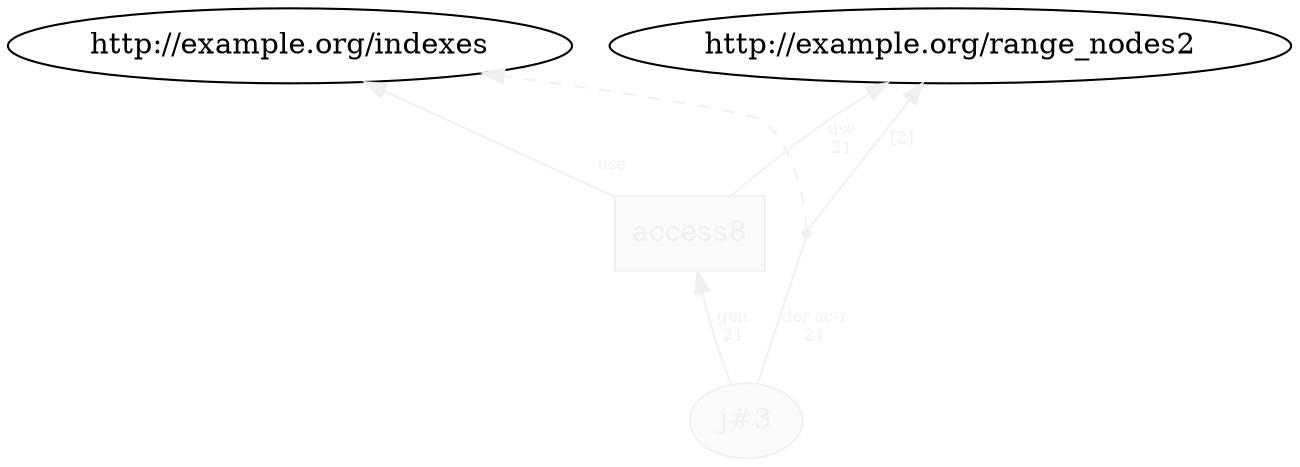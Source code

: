 digraph "PROV" { size="16,12"; rankdir="BT";
"http://example.org/j#3" [fillcolor="#FAFAFA",color="#F0F0F0",style="filled",fontcolor="#F0F0F0",label="j#3",URL="http://example.org/j#3"]
"http://example.org/access8" [fillcolor="#FAFAFA",color="#F0F0F0",shape="polygon",sides="4",style="filled",fontcolor="#F0F0F0",label="access8",URL="http://example.org/access8"]
"bn0" [shape="point",label="",fontcolor="#F0F0F0",color="#F0F0F0"]
"http://example.org/j#3" -> "bn0" [fontsize="8",distance="1.5",angle="60.0",rotation="20",label="der ac-r
21",arrowhead="none",fontcolor="#F0F0F0",color="#F0F0F0"]
"bn0" -> "http://example.org/indexes" [style="dashed",fontcolor="#F0F0F0",color="#F0F0F0"]
"bn0" -> "http://example.org/range_nodes2" [fontsize="8",distance="1.5",angle="60.0",rotation="20",label="[2]",fontcolor="#F0F0F0",color="#F0F0F0"]
"http://example.org/access8" -> "http://example.org/indexes" [labelfontsize="8",labeldistance="1.5",labelangle="60.0",rotation="20",taillabel="use",fontcolor="#F0F0F0",color="#F0F0F0"]
"http://example.org/access8" -> "http://example.org/range_nodes2" [fontsize="8",distance="1.5",angle="60.0",rotation="20",label="use
21",fontcolor="#F0F0F0",color="#F0F0F0"]
"http://example.org/j#3" -> "http://example.org/access8" [fontsize="8",distance="1.5",angle="60.0",rotation="20",label="gen
21",fontcolor="#F0F0F0",color="#F0F0F0"]
}